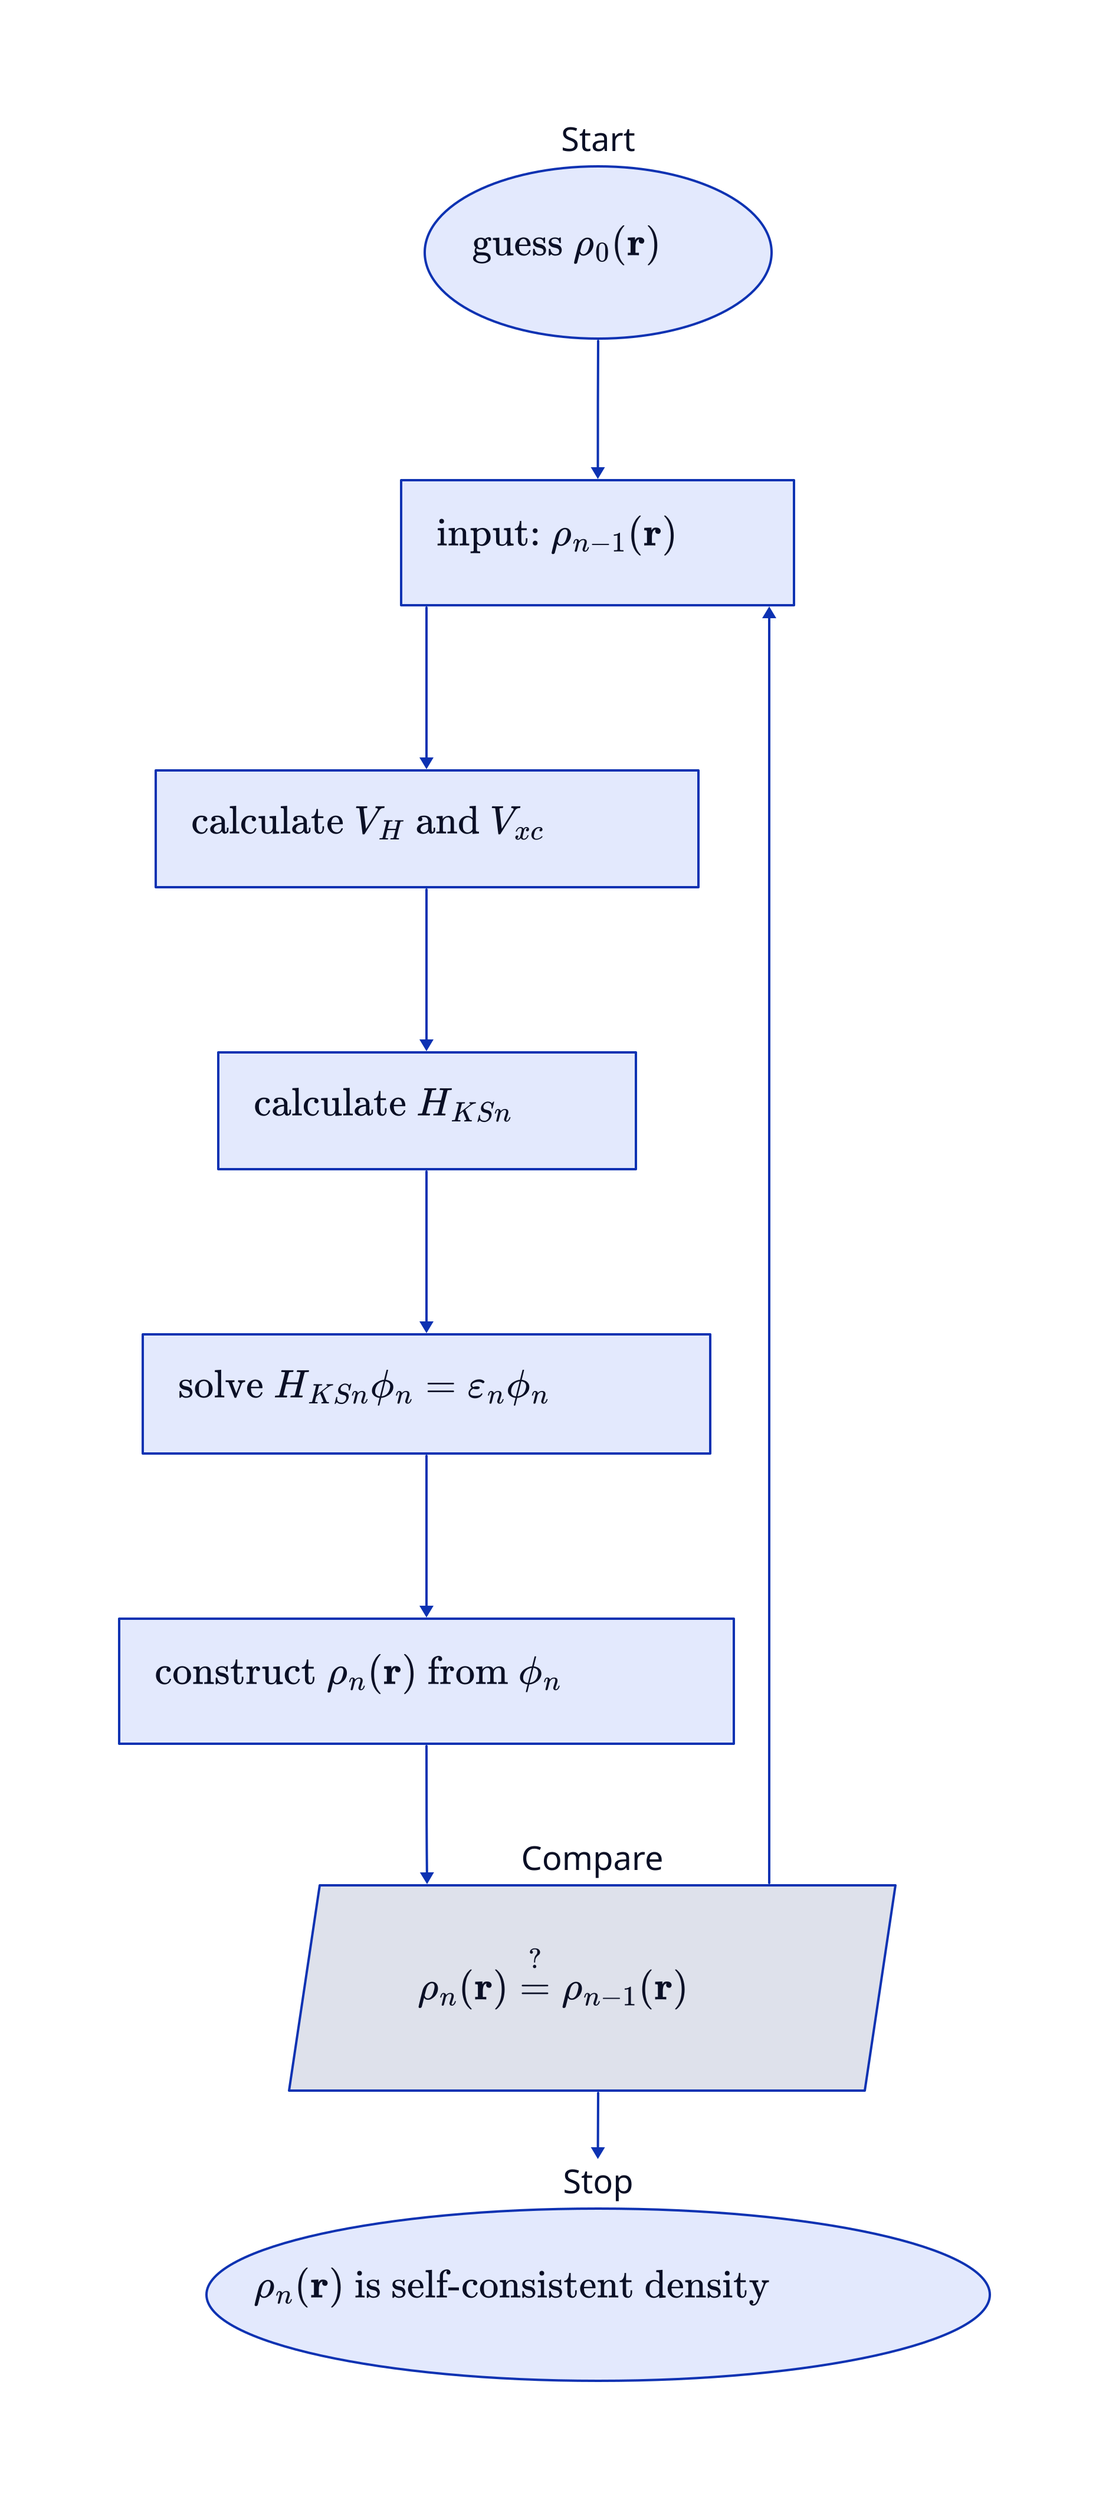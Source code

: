 start -> input -> calculate_vs -> calculate_h -> solve_h -> construct_rho -> compare -> stop

compare -> input

style: {
  font-size: 50
}

start: {
  shape: oval
  label: "Start"
  equation: |latex
    \\Huge{\\text{guess $\\rho_0(\\mathbf{r})$}}
  |
}

input: {
  label: ""
  equation: |latex
    \\Huge{\\text{input: $\\rho_{n-1}(\\mathbf{r})$}}
  |
}

calculate_vs: {
  label: ""
  equation: |latex
    \\Huge\\text{calculate $V_H$ and $V_{xc}$}
  |
}

calculate_h: {
  label: ""
  equation: |latex
    \\Huge\\text{calculate $H_{KSn}$}
  |
}

solve_h: {
  label: ""
  equation: |latex
    \\Huge\\text{solve $H_{KSn} \\phi_{n} = \\varepsilon_{n} \\phi_n$}
  |
}

construct_rho: {
  label: ""
  equation: |latex
    \\Huge\\text{construct $\\rho_n(\\mathbf{r})$ from $\\phi_n$}
  |
}

compare: {
  shape: parallelogram
  label: "Compare"
  equation: |latex
    \\Huge\\rho_n(\\mathbf{r}) \\stackrel{?}{=} \\rho_{n - 1}(\\mathbf{r})
  |
}

stop: {
  shape: oval
  label: "Stop"
  equation: |latex
    \\Huge\\text{$\\rho_n(\\mathbf{r})$ is self-consistent density}
  |
}
